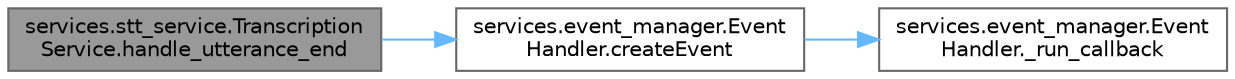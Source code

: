 digraph "services.stt_service.TranscriptionService.handle_utterance_end"
{
 // LATEX_PDF_SIZE
  bgcolor="transparent";
  edge [fontname=Helvetica,fontsize=10,labelfontname=Helvetica,labelfontsize=10];
  node [fontname=Helvetica,fontsize=10,shape=box,height=0.2,width=0.4];
  rankdir="LR";
  Node1 [id="Node000001",label="services.stt_service.Transcription\lService.handle_utterance_end",height=0.2,width=0.4,color="gray40", fillcolor="grey60", style="filled", fontcolor="black",tooltip=" "];
  Node1 -> Node2 [id="edge3_Node000001_Node000002",color="steelblue1",style="solid",tooltip=" "];
  Node2 [id="Node000002",label="services.event_manager.Event\lHandler.createEvent",height=0.2,width=0.4,color="grey40", fillcolor="white", style="filled",URL="$classservices_1_1event__manager_1_1_event_handler.html#a9e72648f3b7479a0e7c97cfe2205e66d",tooltip=" "];
  Node2 -> Node3 [id="edge4_Node000002_Node000003",color="steelblue1",style="solid",tooltip=" "];
  Node3 [id="Node000003",label="services.event_manager.Event\lHandler._run_callback",height=0.2,width=0.4,color="grey40", fillcolor="white", style="filled",URL="$classservices_1_1event__manager_1_1_event_handler.html#ae34fa03d44ee56a877377973118e3f30",tooltip=" "];
}
